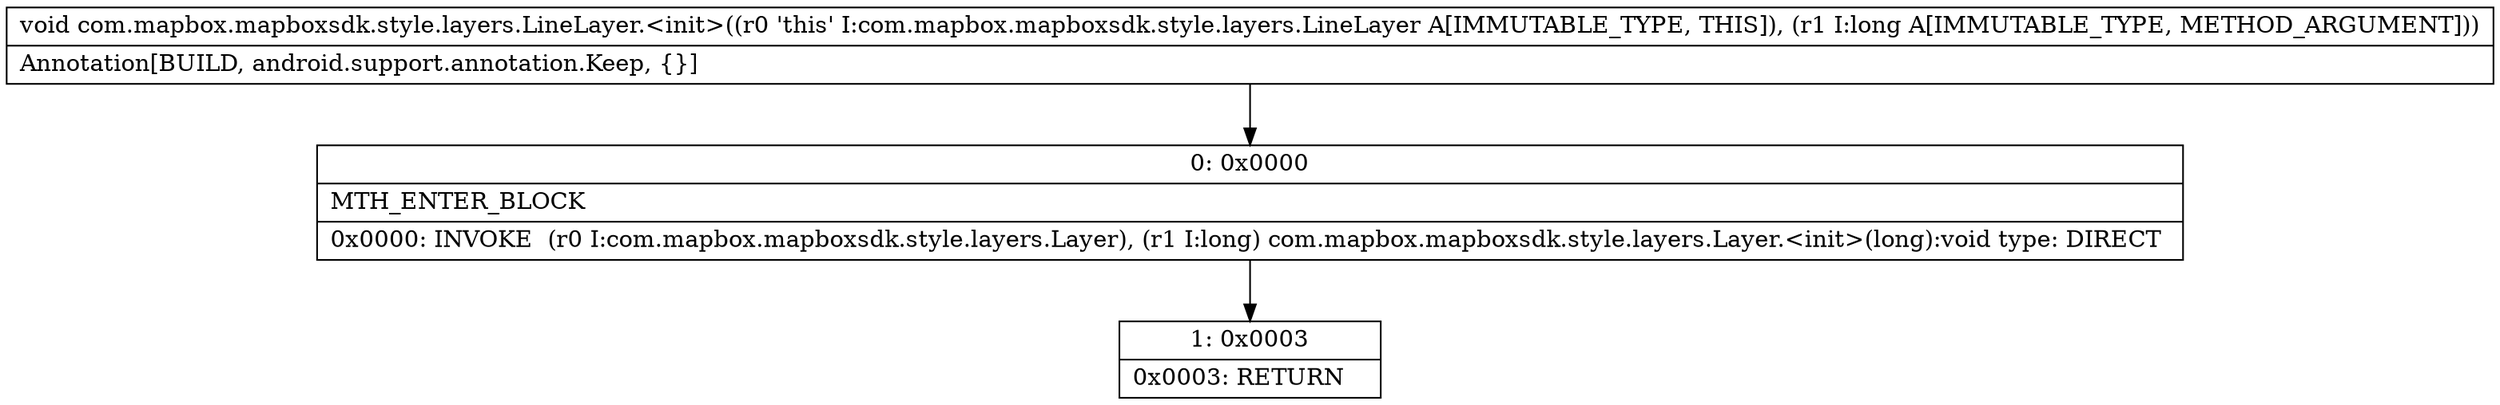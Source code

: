 digraph "CFG forcom.mapbox.mapboxsdk.style.layers.LineLayer.\<init\>(J)V" {
Node_0 [shape=record,label="{0\:\ 0x0000|MTH_ENTER_BLOCK\l|0x0000: INVOKE  (r0 I:com.mapbox.mapboxsdk.style.layers.Layer), (r1 I:long) com.mapbox.mapboxsdk.style.layers.Layer.\<init\>(long):void type: DIRECT \l}"];
Node_1 [shape=record,label="{1\:\ 0x0003|0x0003: RETURN   \l}"];
MethodNode[shape=record,label="{void com.mapbox.mapboxsdk.style.layers.LineLayer.\<init\>((r0 'this' I:com.mapbox.mapboxsdk.style.layers.LineLayer A[IMMUTABLE_TYPE, THIS]), (r1 I:long A[IMMUTABLE_TYPE, METHOD_ARGUMENT]))  | Annotation[BUILD, android.support.annotation.Keep, \{\}]\l}"];
MethodNode -> Node_0;
Node_0 -> Node_1;
}

